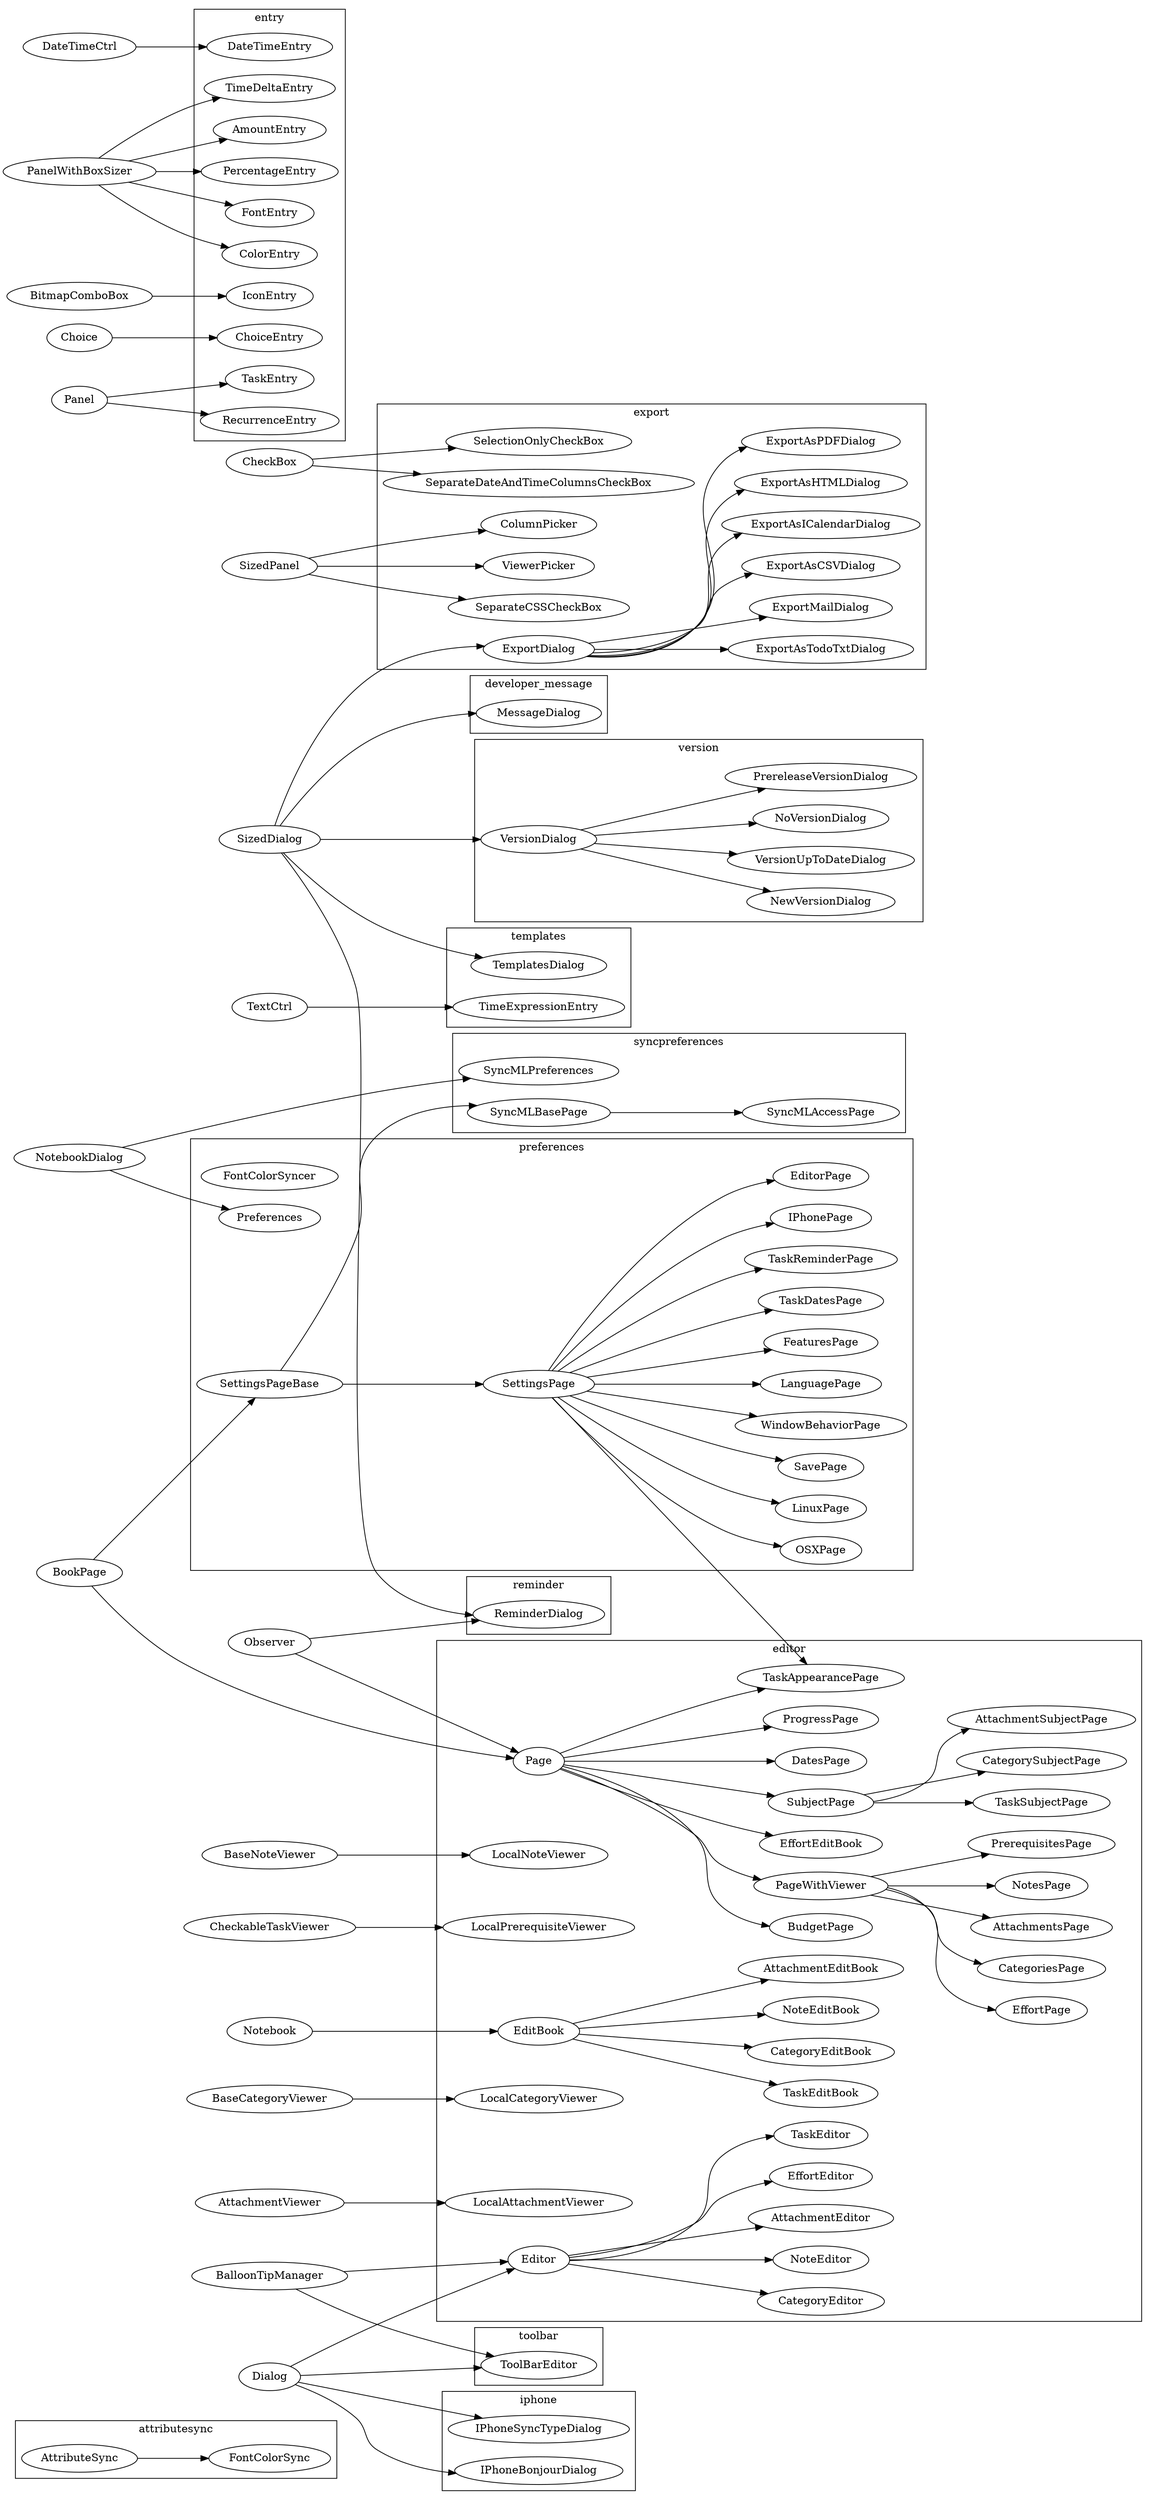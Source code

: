 digraph G {
rankdir="LR"
subgraph clusterattributesync {
label=attributesync
AttributeSync FontColorSync
}

AttributeSync->FontColorSync

subgraph clusterdeveloper_message {
label=developer_message
MessageDialog
}

SizedDialog->MessageDialog

subgraph clustereditor {
label=editor
Page SubjectPage TaskSubjectPage CategorySubjectPage AttachmentSubjectPage TaskAppearancePage DatesPage ProgressPage BudgetPage PageWithViewer EffortPage LocalCategoryViewer CategoriesPage LocalAttachmentViewer AttachmentsPage LocalNoteViewer NotesPage LocalPrerequisiteViewer PrerequisitesPage EditBook TaskEditBook CategoryEditBook NoteEditBook AttachmentEditBook EffortEditBook Editor TaskEditor CategoryEditor NoteEditor AttachmentEditor EffortEditor
}

Observer->Page
BookPage->Page
Page->SubjectPage
SubjectPage->TaskSubjectPage
SubjectPage->CategorySubjectPage
SubjectPage->AttachmentSubjectPage
Page->TaskAppearancePage
Page->DatesPage
Page->ProgressPage
Page->BudgetPage
Page->PageWithViewer
PageWithViewer->EffortPage
BaseCategoryViewer->LocalCategoryViewer
PageWithViewer->CategoriesPage
AttachmentViewer->LocalAttachmentViewer
PageWithViewer->AttachmentsPage
BaseNoteViewer->LocalNoteViewer
PageWithViewer->NotesPage
CheckableTaskViewer->LocalPrerequisiteViewer
PageWithViewer->PrerequisitesPage
Notebook->EditBook
EditBook->TaskEditBook
EditBook->CategoryEditBook
EditBook->NoteEditBook
EditBook->AttachmentEditBook
Page->EffortEditBook
BalloonTipManager->Editor
Dialog->Editor
Editor->TaskEditor
Editor->CategoryEditor
Editor->NoteEditor
Editor->AttachmentEditor
Editor->EffortEditor

subgraph clusterentry {
label=entry
DateTimeEntry TimeDeltaEntry AmountEntry PercentageEntry FontEntry ColorEntry IconEntry ChoiceEntry TaskEntry RecurrenceEntry
}

DateTimeCtrl->DateTimeEntry
PanelWithBoxSizer->TimeDeltaEntry
PanelWithBoxSizer->AmountEntry
PanelWithBoxSizer->PercentageEntry
PanelWithBoxSizer->FontEntry
PanelWithBoxSizer->ColorEntry
BitmapComboBox->IconEntry
Choice->ChoiceEntry
Panel->TaskEntry
Panel->RecurrenceEntry

subgraph clusterexport {
label=export
ExportDialog ViewerPicker SelectionOnlyCheckBox ColumnPicker SeparateDateAndTimeColumnsCheckBox SeparateCSSCheckBox ExportAsCSVDialog ExportAsICalendarDialog ExportAsHTMLDialog ExportAsPDFDialog ExportAsTodoTxtDialog ExportMailDialog
}

SizedDialog->ExportDialog
SizedPanel->ViewerPicker
CheckBox->SelectionOnlyCheckBox
SizedPanel->ColumnPicker
CheckBox->SeparateDateAndTimeColumnsCheckBox
SizedPanel->SeparateCSSCheckBox
ExportDialog->ExportAsCSVDialog
ExportDialog->ExportAsICalendarDialog
ExportDialog->ExportAsHTMLDialog
ExportDialog->ExportAsPDFDialog
ExportDialog->ExportAsTodoTxtDialog
ExportDialog->ExportMailDialog

subgraph clusteriphone {
label=iphone
IPhoneSyncTypeDialog IPhoneBonjourDialog
}

Dialog->IPhoneSyncTypeDialog
Dialog->IPhoneBonjourDialog

subgraph clusterpreferences {
label=preferences
FontColorSyncer SettingsPageBase SettingsPage SavePage WindowBehaviorPage LanguagePage TaskAppearancePage FeaturesPage TaskDatesPage TaskReminderPage IPhonePage EditorPage OSXPage LinuxPage Preferences
}

BookPage->SettingsPageBase
SettingsPageBase->SettingsPage
SettingsPage->SavePage
SettingsPage->WindowBehaviorPage
SettingsPage->LanguagePage
SettingsPage->TaskAppearancePage
SettingsPage->FeaturesPage
SettingsPage->TaskDatesPage
SettingsPage->TaskReminderPage
SettingsPage->IPhonePage
SettingsPage->EditorPage
SettingsPage->OSXPage
SettingsPage->LinuxPage
NotebookDialog->Preferences

subgraph clusterreminder {
label=reminder
ReminderDialog
}

Observer->ReminderDialog
SizedDialog->ReminderDialog

subgraph clustersyncpreferences {
label=syncpreferences
SyncMLBasePage SyncMLAccessPage SyncMLPreferences
}

SettingsPageBase->SyncMLBasePage
SyncMLBasePage->SyncMLAccessPage
NotebookDialog->SyncMLPreferences

subgraph clustertemplates {
label=templates
TimeExpressionEntry TemplatesDialog
}

TextCtrl->TimeExpressionEntry
SizedDialog->TemplatesDialog

subgraph clustertoolbar {
label=toolbar
ToolBarEditor
}

BalloonTipManager->ToolBarEditor
Dialog->ToolBarEditor

subgraph clusterversion {
label=version
VersionDialog NewVersionDialog VersionUpToDateDialog NoVersionDialog PrereleaseVersionDialog
}

SizedDialog->VersionDialog
VersionDialog->NewVersionDialog
VersionDialog->VersionUpToDateDialog
VersionDialog->NoVersionDialog
VersionDialog->PrereleaseVersionDialog

}
